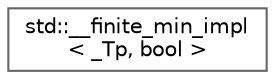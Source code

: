 digraph "Graphical Class Hierarchy"
{
 // LATEX_PDF_SIZE
  bgcolor="transparent";
  edge [fontname=Helvetica,fontsize=10,labelfontname=Helvetica,labelfontsize=10];
  node [fontname=Helvetica,fontsize=10,shape=box,height=0.2,width=0.4];
  rankdir="LR";
  Node0 [id="Node000000",label="std::__finite_min_impl\l\< _Tp, bool \>",height=0.2,width=0.4,color="grey40", fillcolor="white", style="filled",URL="$structstd_1_1____finite__min__impl.html",tooltip=" "];
}
